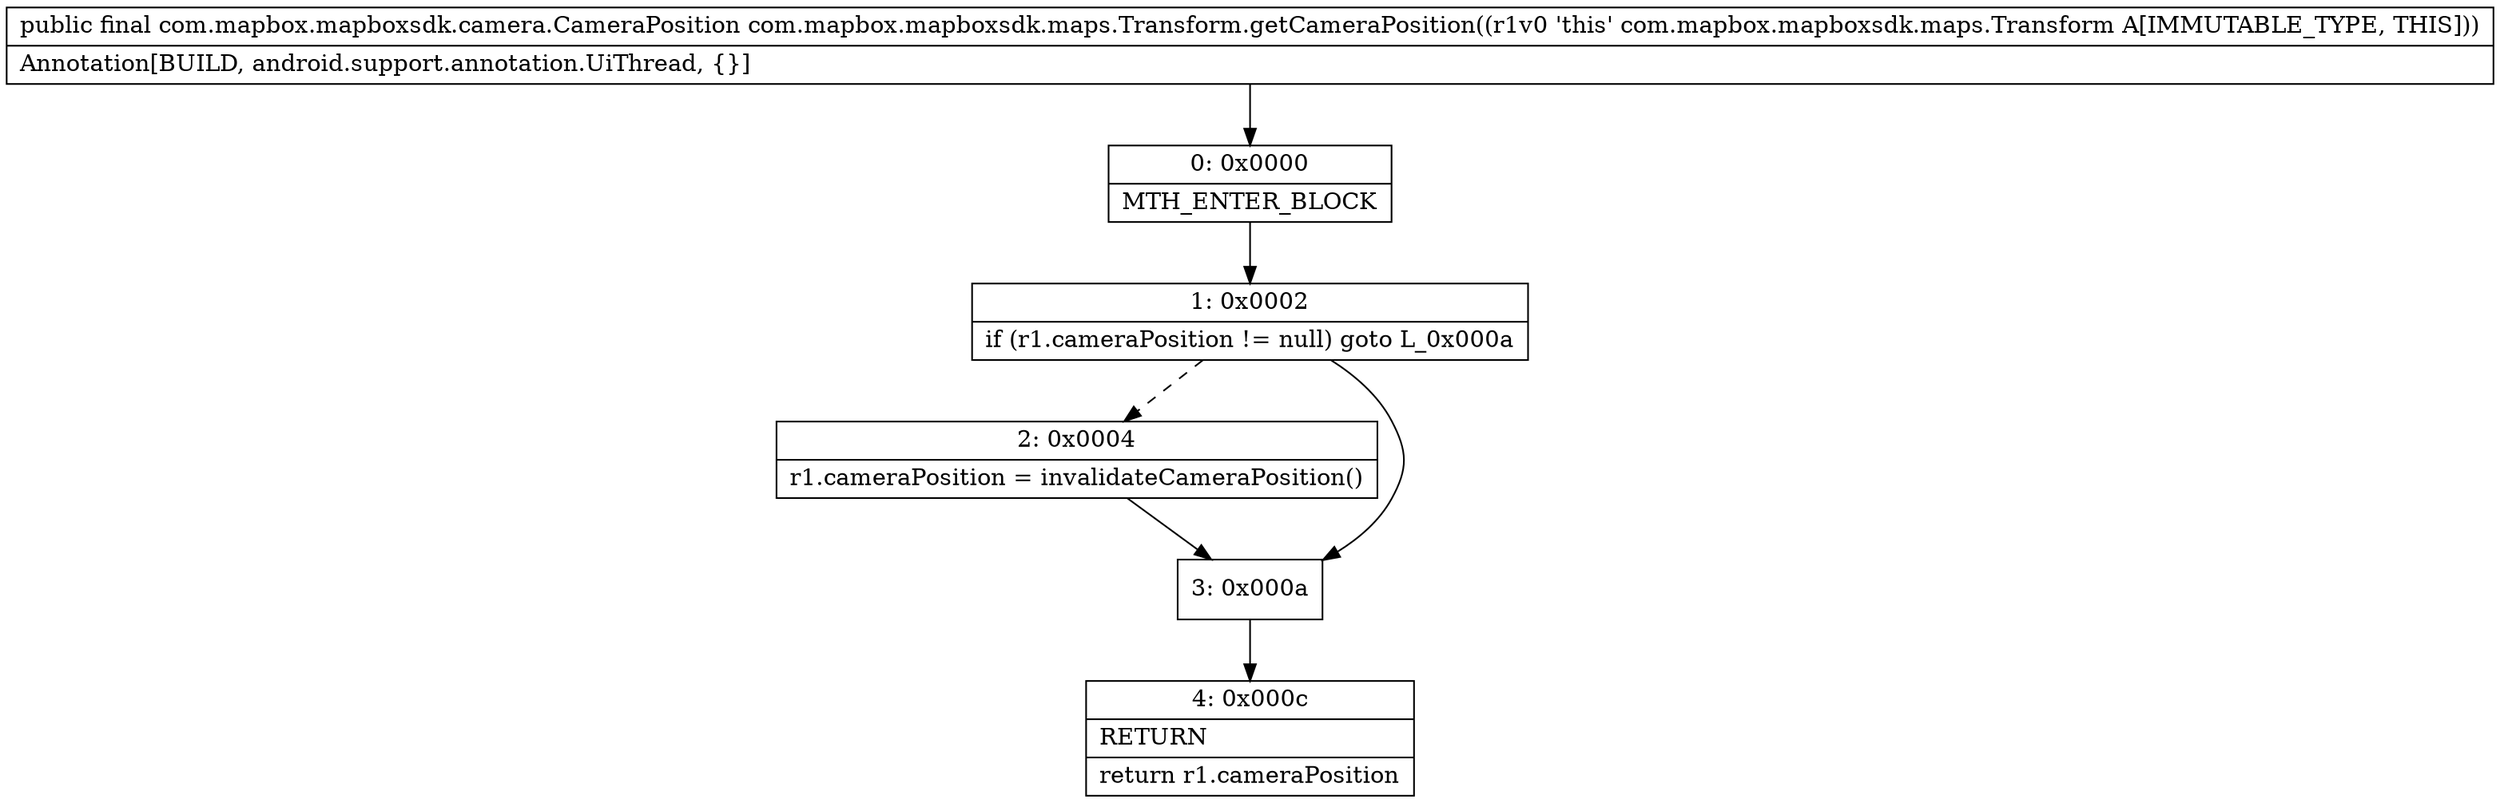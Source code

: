 digraph "CFG forcom.mapbox.mapboxsdk.maps.Transform.getCameraPosition()Lcom\/mapbox\/mapboxsdk\/camera\/CameraPosition;" {
Node_0 [shape=record,label="{0\:\ 0x0000|MTH_ENTER_BLOCK\l}"];
Node_1 [shape=record,label="{1\:\ 0x0002|if (r1.cameraPosition != null) goto L_0x000a\l}"];
Node_2 [shape=record,label="{2\:\ 0x0004|r1.cameraPosition = invalidateCameraPosition()\l}"];
Node_3 [shape=record,label="{3\:\ 0x000a}"];
Node_4 [shape=record,label="{4\:\ 0x000c|RETURN\l|return r1.cameraPosition\l}"];
MethodNode[shape=record,label="{public final com.mapbox.mapboxsdk.camera.CameraPosition com.mapbox.mapboxsdk.maps.Transform.getCameraPosition((r1v0 'this' com.mapbox.mapboxsdk.maps.Transform A[IMMUTABLE_TYPE, THIS]))  | Annotation[BUILD, android.support.annotation.UiThread, \{\}]\l}"];
MethodNode -> Node_0;
Node_0 -> Node_1;
Node_1 -> Node_2[style=dashed];
Node_1 -> Node_3;
Node_2 -> Node_3;
Node_3 -> Node_4;
}

